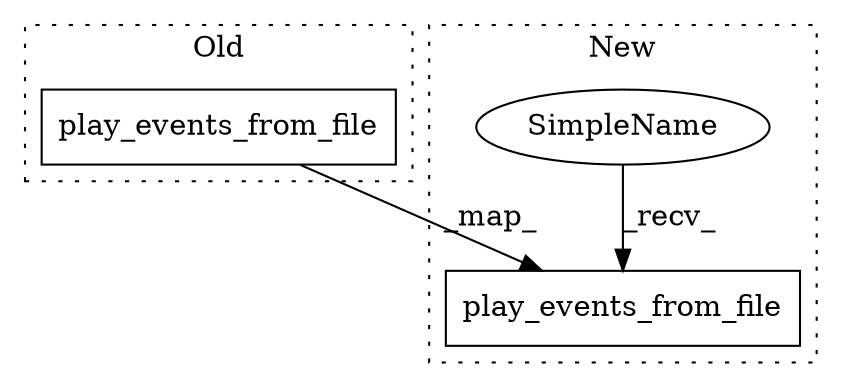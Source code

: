 digraph G {
subgraph cluster0 {
1 [label="play_events_from_file" a="32" s="23649,23689" l="22,1" shape="box"];
label = "Old";
style="dotted";
}
subgraph cluster1 {
2 [label="play_events_from_file" a="32" s="23394,23434" l="22,1" shape="box"];
3 [label="SimpleName" a="42" s="23260" l="12" shape="ellipse"];
label = "New";
style="dotted";
}
1 -> 2 [label="_map_"];
3 -> 2 [label="_recv_"];
}